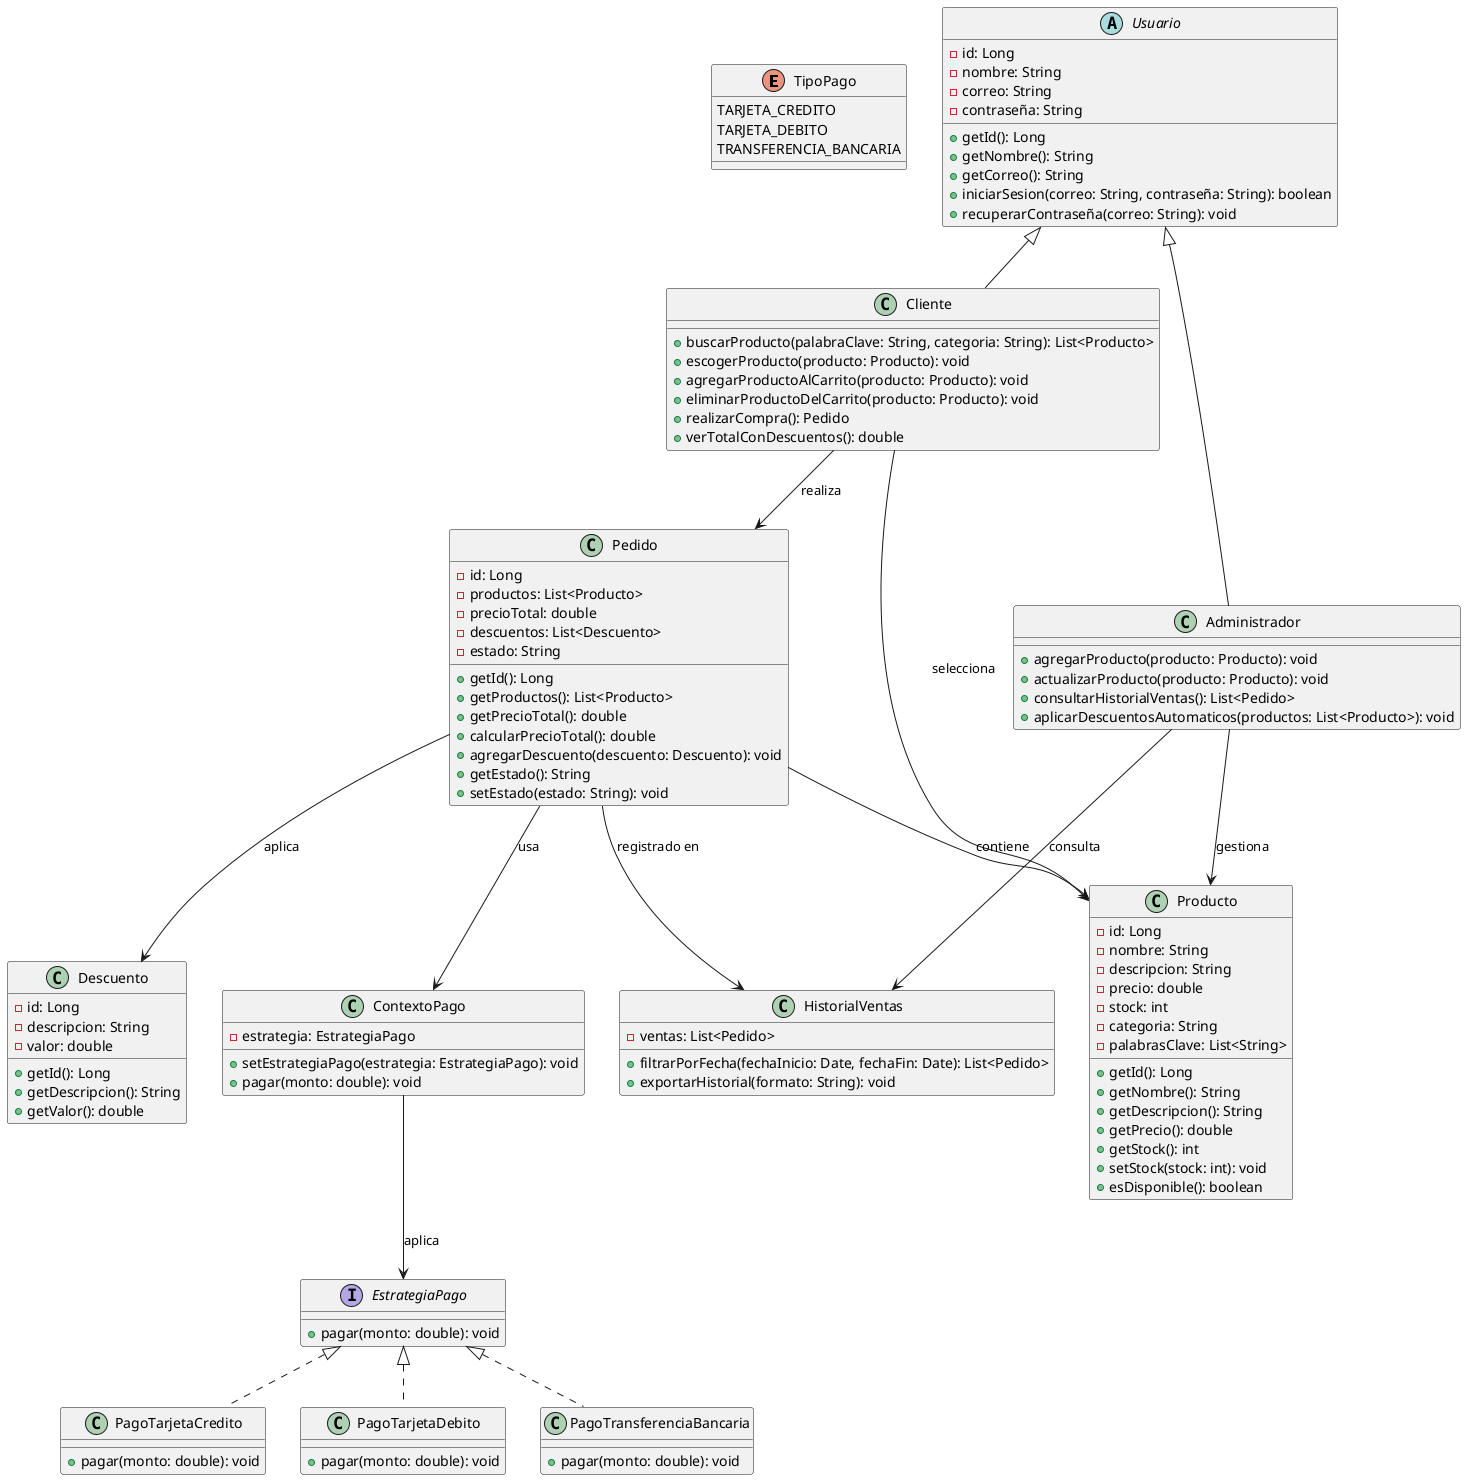 @startuml iteracion1_VentaProductosLinea

' Enumeraciones
enum TipoPago {
    TARJETA_CREDITO
    TARJETA_DEBITO
    TRANSFERENCIA_BANCARIA
}

' Interfaces para el patrón Strategy
interface EstrategiaPago {
    + pagar(monto: double): void
}

' Clases abstractas
abstract class Usuario {
    - id: Long
    - nombre: String
    - correo: String
    - contraseña: String
    + getId(): Long
    + getNombre(): String
    + getCorreo(): String
    + iniciarSesion(correo: String, contraseña: String): boolean
    + recuperarContraseña(correo: String): void
}

' Clases concretas de Usuario
class Cliente extends Usuario {
    + buscarProducto(palabraClave: String, categoria: String): List<Producto>
    + escogerProducto(producto: Producto): void
    + agregarProductoAlCarrito(producto: Producto): void
    + eliminarProductoDelCarrito(producto: Producto): void
    + realizarCompra(): Pedido
    + verTotalConDescuentos(): double
}

class Administrador extends Usuario {
    + agregarProducto(producto: Producto): void
    + actualizarProducto(producto: Producto): void
    + consultarHistorialVentas(): List<Pedido>
    + aplicarDescuentosAutomaticos(productos: List<Producto>): void
}

' Clase Producto
class Producto {
    - id: Long
    - nombre: String
    - descripcion: String
    - precio: double
    - stock: int
    - categoria: String
    - palabrasClave: List<String>
    + getId(): Long
    + getNombre(): String
    + getDescripcion(): String
    + getPrecio(): double
    + getStock(): int
    + setStock(stock: int): void
    + esDisponible(): boolean
}

' Clase Pedido
class Pedido {
    - id: Long
    - productos: List<Producto>
    - precioTotal: double
    - descuentos: List<Descuento>
    - estado: String
    + getId(): Long
    + getProductos(): List<Producto>
    + getPrecioTotal(): double
    + calcularPrecioTotal(): double
    + agregarDescuento(descuento: Descuento): void
    + getEstado(): String
    + setEstado(estado: String): void
}

' Clase Descuento
class Descuento {
    - id: Long
    - descripcion: String
    - valor: double
    + getId(): Long
    + getDescripcion(): String
    + getValor(): double
}

' Clase HistorialVentas
class HistorialVentas {
    - ventas: List<Pedido>
    + filtrarPorFecha(fechaInicio: Date, fechaFin: Date): List<Pedido>
    + exportarHistorial(formato: String): void
}

' Clases para el contexto y estrategias de pago
class ContextoPago {
    - estrategia: EstrategiaPago
    + setEstrategiaPago(estrategia: EstrategiaPago): void
    + pagar(monto: double): void
}

class PagoTarjetaCredito implements EstrategiaPago {
    + pagar(monto: double): void
}

class PagoTarjetaDebito implements EstrategiaPago {
    + pagar(monto: double): void
}

class PagoTransferenciaBancaria implements EstrategiaPago {
    + pagar(monto: double): void
}

' Relaciones de clases
Cliente --> Producto : "selecciona"
Cliente --> Pedido : "realiza"
Pedido --> Producto : "contiene"
Pedido --> HistorialVentas : "registrado en"
Administrador --> Producto : "gestiona"
Pedido --> Descuento : "aplica"
Administrador --> HistorialVentas : "consulta"
Pedido --> ContextoPago : "usa"
ContextoPago --> EstrategiaPago : "aplica"

@enduml